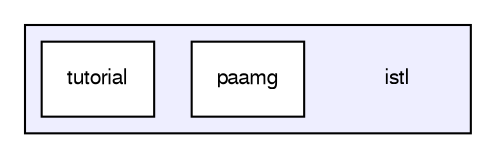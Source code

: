 digraph G {
  compound=true
  node [ fontsize=10, fontname="FreeSans"];
  edge [ labelfontsize=9, labelfontname="FreeSans"];
  subgraph clusterdir_39c25fa0261c9359275e2f8975608afb {
    graph [ bgcolor="#eeeeff", pencolor="black", label="" URL="dir_39c25fa0261c9359275e2f8975608afb.html"];
    dir_39c25fa0261c9359275e2f8975608afb [shape=plaintext label="istl"];
    dir_45c1d988590ecc4d2fccf216d56d012e [shape=box label="paamg" color="black" fillcolor="white" style="filled" URL="dir_45c1d988590ecc4d2fccf216d56d012e.html"];
    dir_03c47c12397dee816cbf77078132f04b [shape=box label="tutorial" color="black" fillcolor="white" style="filled" URL="dir_03c47c12397dee816cbf77078132f04b.html"];
  }
}

